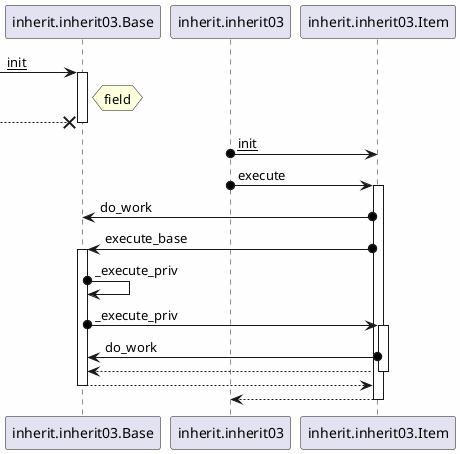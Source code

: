 @startuml

skinparam backgroundColor #FEFEFE


[-> inherit.inherit03.Base : __init__
activate inherit.inherit03.Base
  hnote right of inherit.inherit03.Base
  field
  endnote
[-->x inherit.inherit03.Base
deactivate inherit.inherit03.Base

inherit.inherit03 o-> inherit.inherit03.Item : __init__
inherit.inherit03 o-> inherit.inherit03.Item : execute
activate inherit.inherit03.Item
  inherit.inherit03.Item o-> inherit.inherit03.Base : do_work
  inherit.inherit03.Item o-> inherit.inherit03.Base : execute_base
  activate inherit.inherit03.Base
    inherit.inherit03.Base o-> inherit.inherit03.Base : _execute_priv
    inherit.inherit03.Base o-> inherit.inherit03.Item : _execute_priv
    activate inherit.inherit03.Item
      inherit.inherit03.Item o-> inherit.inherit03.Base : do_work
    inherit.inherit03.Item --> inherit.inherit03.Base
    deactivate inherit.inherit03.Item

  inherit.inherit03.Base --> inherit.inherit03.Item
  deactivate inherit.inherit03.Base

inherit.inherit03.Item --> inherit.inherit03
deactivate inherit.inherit03.Item


@enduml
